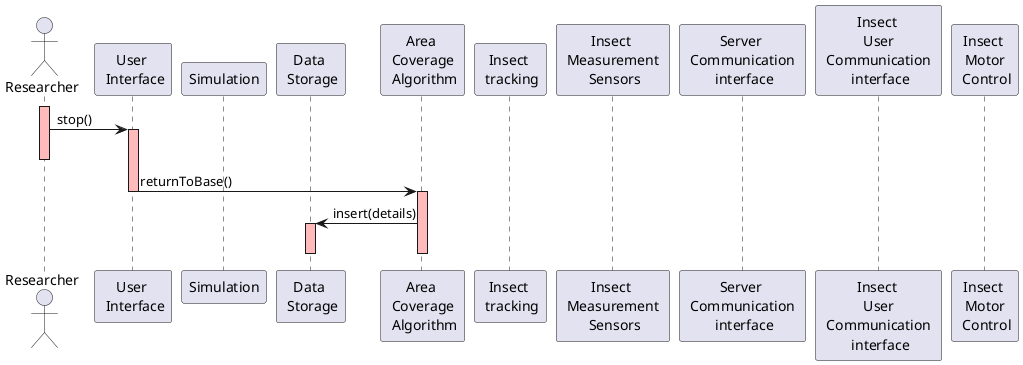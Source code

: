 @startuml
actor "Researcher" as User
participant "User \n Interface" as ui
participant Simulation
participant "Data \n Storage" as ds
participant "Area \n Coverage \n Algorithm" as area
participant "Insect \n tracking" as tracking
participant "Insect \n Measurement \n Sensors" as sensors
participant "Server \n Communication \n interface" as servercomm
participant "Insect \n User \n Communication \n interface" as insectcomm
participant "Insect \n Motor \n Control" as imc

activate User #FFBBBB
User -> ui : stop()
activate ui #FFBBBB
deactivate User

ui -> area : returnToBase()
deactivate ui
activate area #FFBBBB
area -> ds : insert(details)
activate ds #FFBBBB
deactivate ds
deactivate area



@enduml
